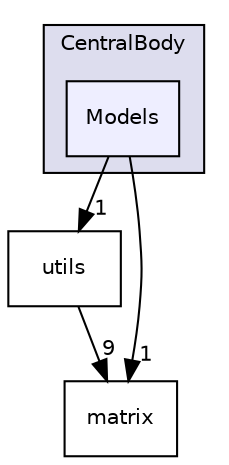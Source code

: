 digraph "Models" {
  compound=true
  node [ fontsize="10", fontname="Helvetica"];
  edge [ labelfontsize="10", labelfontname="Helvetica"];
  subgraph clusterdir_8cdd270684973aa78e1c3b0c83778912 {
    graph [ bgcolor="#ddddee", pencolor="black", label="CentralBody" fontname="Helvetica", fontsize="10", URL="dir_8cdd270684973aa78e1c3b0c83778912.html"]
  dir_ff350d2ddee0b551d828135c7abfc65d [shape=box, label="Models", style="filled", fillcolor="#eeeeff", pencolor="black", URL="dir_ff350d2ddee0b551d828135c7abfc65d.html"];
  }
  dir_313caf1132e152dd9b58bea13a4052ca [shape=box label="utils" URL="dir_313caf1132e152dd9b58bea13a4052ca.html"];
  dir_40d7732de2983c682bb99d86585a563c [shape=box label="matrix" URL="dir_40d7732de2983c682bb99d86585a563c.html"];
  dir_ff350d2ddee0b551d828135c7abfc65d->dir_313caf1132e152dd9b58bea13a4052ca [headlabel="1", labeldistance=1.5 headhref="dir_000013_000009.html"];
  dir_ff350d2ddee0b551d828135c7abfc65d->dir_40d7732de2983c682bb99d86585a563c [headlabel="1", labeldistance=1.5 headhref="dir_000013_000001.html"];
  dir_313caf1132e152dd9b58bea13a4052ca->dir_40d7732de2983c682bb99d86585a563c [headlabel="9", labeldistance=1.5 headhref="dir_000009_000001.html"];
}
